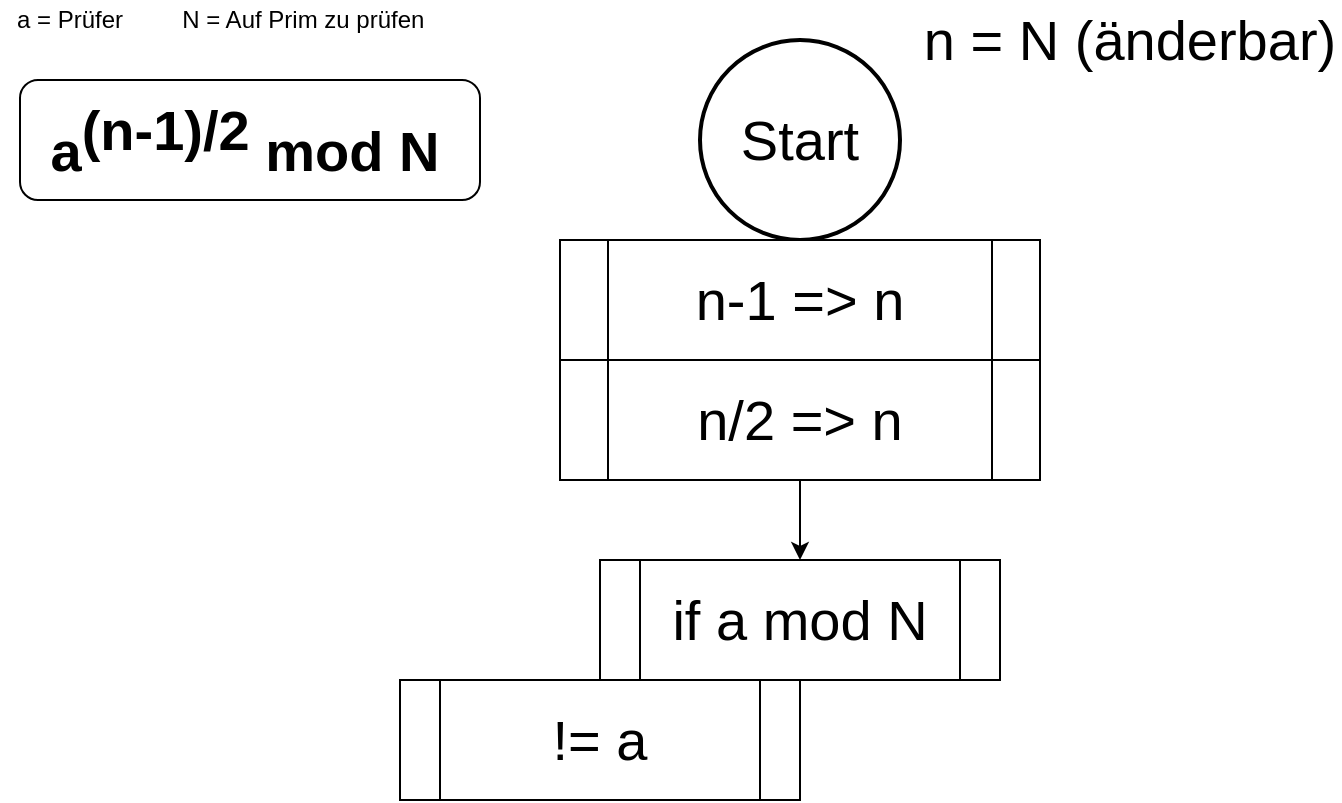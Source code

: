 <mxfile type="github" version="11.2.8" pages="1"><diagram id="zgwMHXzQ2P-QVubetHBE" name="Page-1"><mxGraphModel grid="1" dx="1408" dy="746" gridSize="10" guides="1" tooltips="1" connect="1" arrows="1" fold="1" page="1" pageScale="1" pageWidth="827" pageHeight="1169" math="0" shadow="0"><root><mxCell id="0"/><mxCell id="1" parent="0"/><mxCell id="0o_3q9o0OGSkOenmwoAs-1" value="a = Prüfer" parent="1" vertex="1" style="text;html=1;strokeColor=none;fillColor=none;align=center;verticalAlign=middle;whiteSpace=wrap;rounded=0;"><mxGeometry as="geometry" height="20" width="70"/></mxCell><mxCell id="0o_3q9o0OGSkOenmwoAs-4" value="&amp;nbsp;N = Auf Prim zu prüfen" parent="1" vertex="1" style="text;html=1;strokeColor=none;fillColor=none;align=center;verticalAlign=middle;whiteSpace=wrap;rounded=0;"><mxGeometry x="80" as="geometry" height="20" width="140"/></mxCell><mxCell id="0o_3q9o0OGSkOenmwoAs-5" value="" parent="1" vertex="1" style="rounded=1;whiteSpace=wrap;html=1;"><mxGeometry x="10" as="geometry" height="60" width="230" y="40"/></mxCell><mxCell id="0o_3q9o0OGSkOenmwoAs-6" value="a&lt;sup style=&quot;font-size: 28px&quot;&gt;(n-1)/2&lt;/sup&gt; mod N" parent="1" vertex="1" style="text;html=1;strokeColor=none;fillColor=none;align=center;verticalAlign=middle;whiteSpace=wrap;rounded=0;fontSize=28;fontStyle=1"><mxGeometry x="15" as="geometry" height="40" width="215" y="50"/></mxCell><mxCell id="0o_3q9o0OGSkOenmwoAs-7" value="Start" parent="1" vertex="1" style="strokeWidth=2;html=1;shape=mxgraph.flowchart.start_2;whiteSpace=wrap;fontSize=28;"><mxGeometry x="350" as="geometry" height="100" width="100" y="20"/></mxCell><mxCell id="0o_3q9o0OGSkOenmwoAs-17" value="n-1 =&amp;gt; n" parent="1" vertex="1" style="shape=process;whiteSpace=wrap;html=1;backgroundOutline=1;fontSize=28;"><mxGeometry x="280" as="geometry" height="60" width="240" y="120"/></mxCell><mxCell id="0o_3q9o0OGSkOenmwoAs-24" parent="1" style="edgeStyle=orthogonalEdgeStyle;rounded=0;orthogonalLoop=1;jettySize=auto;html=1;exitX=0.5;exitY=1;exitDx=0;exitDy=0;entryX=0.5;entryY=0;entryDx=0;entryDy=0;fontSize=28;" target="0o_3q9o0OGSkOenmwoAs-22" source="0o_3q9o0OGSkOenmwoAs-19" edge="1"><mxGeometry as="geometry" relative="1"/></mxCell><mxCell id="0o_3q9o0OGSkOenmwoAs-19" value="n/2 =&amp;gt; n" parent="1" vertex="1" style="shape=process;whiteSpace=wrap;html=1;backgroundOutline=1;fontSize=28;"><mxGeometry x="280" as="geometry" height="60" width="240" y="180"/></mxCell><mxCell id="0o_3q9o0OGSkOenmwoAs-20" value="n = N (änderbar)" parent="1" vertex="1" style="text;html=1;strokeColor=none;fillColor=none;align=center;verticalAlign=middle;whiteSpace=wrap;rounded=0;fontSize=28;"><mxGeometry x="460" as="geometry" height="20" width="210" y="10"/></mxCell><mxCell id="0o_3q9o0OGSkOenmwoAs-22" value="if a mod N" parent="1" vertex="1" style="shape=process;whiteSpace=wrap;html=1;backgroundOutline=1;fontSize=28;"><mxGeometry x="300" as="geometry" height="60" width="200" y="280"/></mxCell><mxCell id="0o_3q9o0OGSkOenmwoAs-25" value="!= a" parent="1" vertex="1" style="shape=process;whiteSpace=wrap;html=1;backgroundOutline=1;fontSize=28;"><mxGeometry x="200" as="geometry" height="60" width="200" y="340"/></mxCell></root></mxGraphModel></diagram></mxfile>